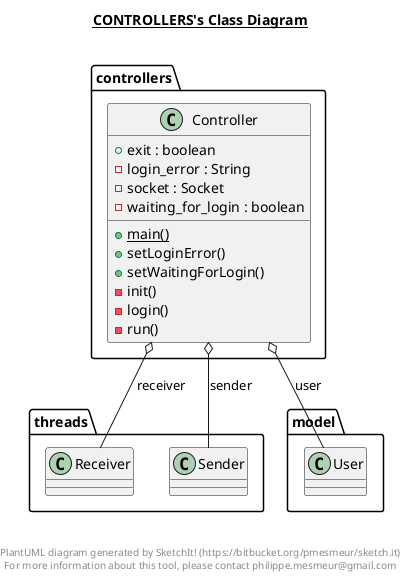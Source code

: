 @startuml

title __CONTROLLERS's Class Diagram__\n

  namespace controllers {
    class controllers.Controller {
        + exit : boolean
        - login_error : String
        - socket : Socket
        - waiting_for_login : boolean
        {static} + main()
        + setLoginError()
        + setWaitingForLogin()
        - init()
        - login()
        - run()
    }
  }
  

  controllers.Controller o-- threads.Receiver : receiver
  controllers.Controller o-- threads.Sender : sender
  controllers.Controller o-- model.User : user


right footer


PlantUML diagram generated by SketchIt! (https://bitbucket.org/pmesmeur/sketch.it)
For more information about this tool, please contact philippe.mesmeur@gmail.com
endfooter

@enduml
